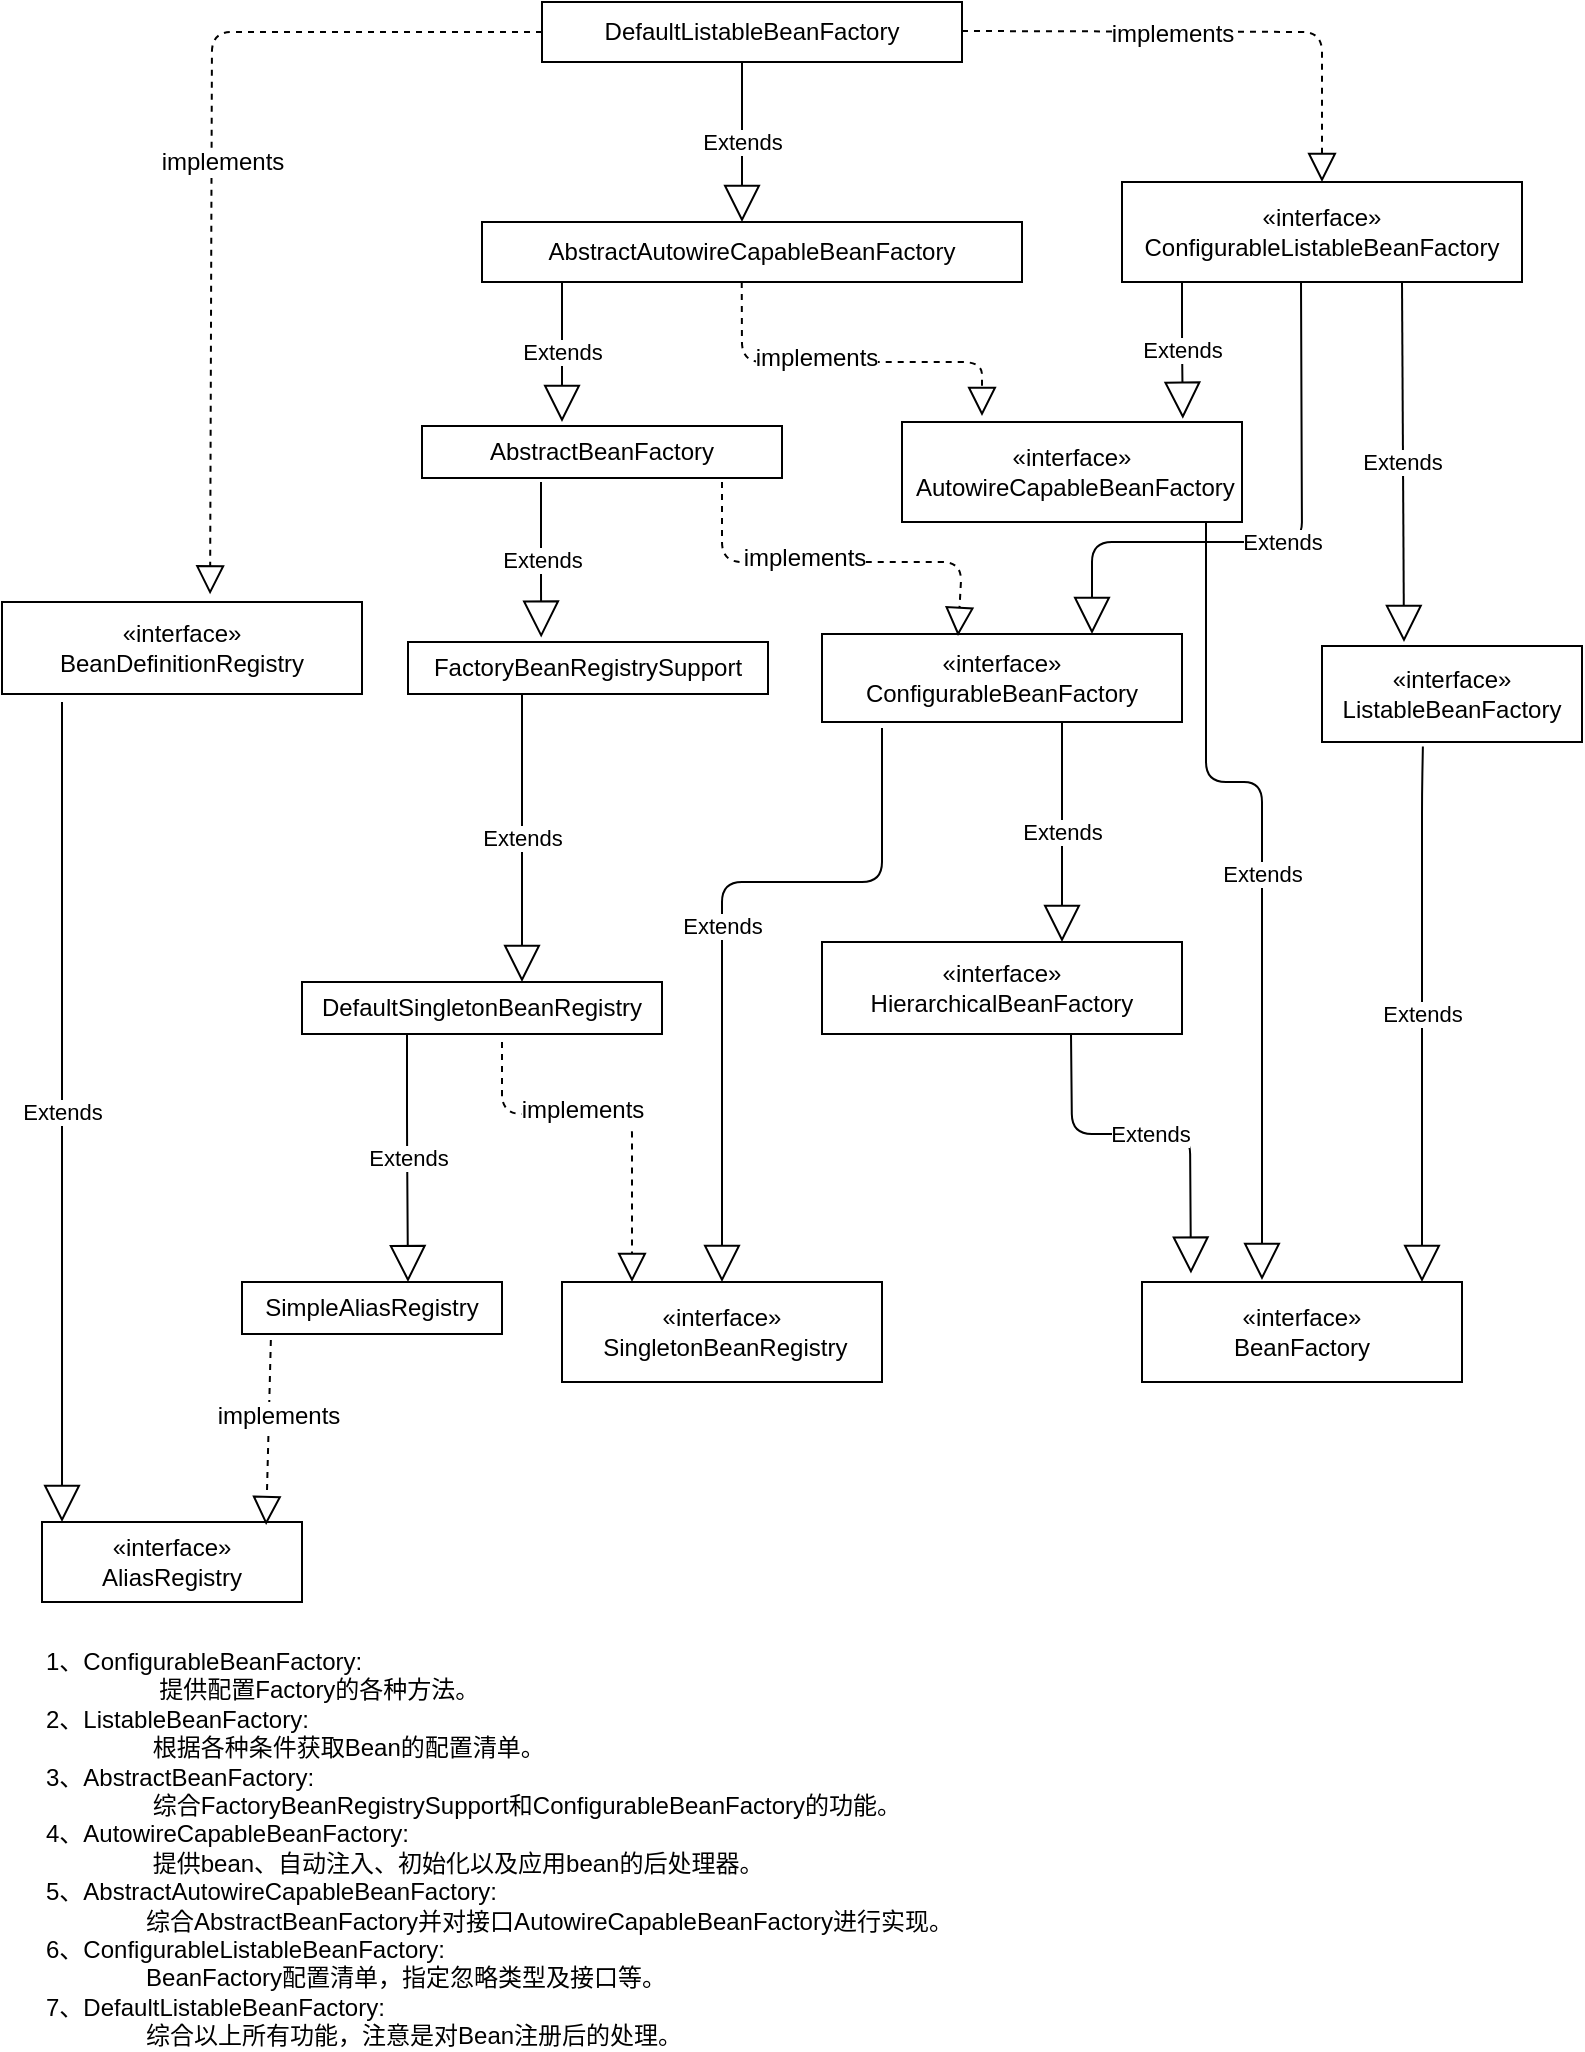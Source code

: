 <mxfile version="10.9.4" type="github"><diagram id="Caixy1yoTunGqAAwT3Vn" name="Page-1"><mxGraphModel dx="1038" dy="550" grid="1" gridSize="10" guides="1" tooltips="1" connect="1" arrows="1" fold="1" page="1" pageScale="1" pageWidth="827" pageHeight="1169" math="0" shadow="0"><root><mxCell id="0"/><mxCell id="1" parent="0"/><mxCell id="N64uy-C3JkK0Tm81TVE9-1" value="DefaultListableBeanFactory" style="rounded=0;whiteSpace=wrap;html=1;" vertex="1" parent="1"><mxGeometry x="300" y="10" width="210" height="30" as="geometry"/></mxCell><mxCell id="N64uy-C3JkK0Tm81TVE9-2" value="Extends" style="endArrow=block;endSize=16;endFill=0;html=1;" edge="1" parent="1"><mxGeometry width="160" relative="1" as="geometry"><mxPoint x="400" y="40" as="sourcePoint"/><mxPoint x="400" y="120" as="targetPoint"/><Array as="points"><mxPoint x="400" y="90"/></Array></mxGeometry></mxCell><mxCell id="N64uy-C3JkK0Tm81TVE9-4" value="AbstractAutowireCapableBeanFactory" style="rounded=0;whiteSpace=wrap;html=1;" vertex="1" parent="1"><mxGeometry x="270" y="120" width="270" height="30" as="geometry"/></mxCell><mxCell id="N64uy-C3JkK0Tm81TVE9-6" value="" style="endArrow=block;dashed=1;endFill=0;endSize=12;html=1;entryX=0.5;entryY=0;entryDx=0;entryDy=0;" edge="1" parent="1" target="N64uy-C3JkK0Tm81TVE9-7"><mxGeometry width="160" relative="1" as="geometry"><mxPoint x="510" y="24.5" as="sourcePoint"/><mxPoint x="690" y="80" as="targetPoint"/><Array as="points"><mxPoint x="690" y="25"/></Array></mxGeometry></mxCell><mxCell id="N64uy-C3JkK0Tm81TVE9-18" value="implements" style="text;html=1;resizable=0;points=[];align=center;verticalAlign=middle;labelBackgroundColor=#ffffff;" vertex="1" connectable="0" parent="N64uy-C3JkK0Tm81TVE9-6"><mxGeometry x="-0.18" y="-1" relative="1" as="geometry"><mxPoint as="offset"/></mxGeometry></mxCell><mxCell id="N64uy-C3JkK0Tm81TVE9-7" value="&lt;span style=&quot;white-space: nowrap&quot;&gt;«interface»&lt;/span&gt;&lt;br&gt;ConfigurableListableBeanFactory" style="rounded=0;whiteSpace=wrap;html=1;" vertex="1" parent="1"><mxGeometry x="590" y="100" width="200" height="50" as="geometry"/></mxCell><mxCell id="N64uy-C3JkK0Tm81TVE9-9" value="&lt;span style=&quot;white-space: nowrap&quot;&gt;«interface»&lt;/span&gt;&lt;span style=&quot;text-align: left&quot;&gt;&lt;br&gt;&amp;nbsp;AutowireCapableBeanFactory&lt;/span&gt;" style="rounded=0;whiteSpace=wrap;html=1;" vertex="1" parent="1"><mxGeometry x="480" y="220" width="170" height="50" as="geometry"/></mxCell><mxCell id="N64uy-C3JkK0Tm81TVE9-10" value="&lt;span style=&quot;white-space: nowrap&quot;&gt;«interface»&lt;/span&gt;&lt;span style=&quot;text-align: left&quot;&gt;&lt;br&gt;ConfigurableBeanFactory&lt;/span&gt;" style="rounded=0;whiteSpace=wrap;html=1;" vertex="1" parent="1"><mxGeometry x="440" y="326" width="180" height="44" as="geometry"/></mxCell><mxCell id="N64uy-C3JkK0Tm81TVE9-11" value="&lt;span style=&quot;white-space: nowrap&quot;&gt;«interface»&lt;/span&gt;&lt;span style=&quot;text-align: left&quot;&gt;&lt;br&gt;ListableBeanFactory&lt;/span&gt;" style="rounded=0;whiteSpace=wrap;html=1;" vertex="1" parent="1"><mxGeometry x="690" y="332" width="130" height="48" as="geometry"/></mxCell><mxCell id="N64uy-C3JkK0Tm81TVE9-16" value="" style="endArrow=block;dashed=1;endFill=0;endSize=12;html=1;exitX=0.481;exitY=1;exitDx=0;exitDy=0;exitPerimeter=0;" edge="1" parent="1" source="N64uy-C3JkK0Tm81TVE9-4"><mxGeometry width="160" relative="1" as="geometry"><mxPoint x="400" y="160" as="sourcePoint"/><mxPoint x="520" y="217" as="targetPoint"/><Array as="points"><mxPoint x="400" y="190"/><mxPoint x="520" y="190"/></Array></mxGeometry></mxCell><mxCell id="N64uy-C3JkK0Tm81TVE9-19" value="implements" style="text;html=1;resizable=0;points=[];align=center;verticalAlign=middle;labelBackgroundColor=#ffffff;" vertex="1" connectable="0" parent="N64uy-C3JkK0Tm81TVE9-16"><mxGeometry x="-0.179" y="2" relative="1" as="geometry"><mxPoint as="offset"/></mxGeometry></mxCell><mxCell id="N64uy-C3JkK0Tm81TVE9-17" value="Extends" style="endArrow=block;endSize=16;endFill=0;html=1;entryX=0.826;entryY=-0.033;entryDx=0;entryDy=0;entryPerimeter=0;" edge="1" parent="1" target="N64uy-C3JkK0Tm81TVE9-9"><mxGeometry width="160" relative="1" as="geometry"><mxPoint x="620" y="150" as="sourcePoint"/><mxPoint x="620" y="210" as="targetPoint"/><Array as="points"><mxPoint x="620" y="180"/></Array></mxGeometry></mxCell><mxCell id="N64uy-C3JkK0Tm81TVE9-21" value="&lt;span style=&quot;white-space: nowrap&quot;&gt;«interface»&lt;/span&gt;&lt;span style=&quot;text-align: left ; white-space: nowrap&quot;&gt;&lt;br&gt;BeanDefinitionRegistry&lt;/span&gt;" style="rounded=0;whiteSpace=wrap;html=1;" vertex="1" parent="1"><mxGeometry x="30" y="310" width="180" height="46" as="geometry"/></mxCell><mxCell id="N64uy-C3JkK0Tm81TVE9-22" value="&lt;span style=&quot;text-align: left ; white-space: nowrap&quot;&gt;AbstractBeanFactory&lt;/span&gt;" style="rounded=0;whiteSpace=wrap;html=1;" vertex="1" parent="1"><mxGeometry x="240" y="222" width="180" height="26" as="geometry"/></mxCell><mxCell id="N64uy-C3JkK0Tm81TVE9-26" value="" style="endArrow=block;dashed=1;endFill=0;endSize=12;html=1;exitX=0;exitY=0.5;exitDx=0;exitDy=0;entryX=0.578;entryY=-0.083;entryDx=0;entryDy=0;entryPerimeter=0;" edge="1" parent="1" source="N64uy-C3JkK0Tm81TVE9-1" target="N64uy-C3JkK0Tm81TVE9-21"><mxGeometry width="160" relative="1" as="geometry"><mxPoint x="135" y="20" as="sourcePoint"/><mxPoint x="135" y="300" as="targetPoint"/><Array as="points"><mxPoint x="135" y="25"/></Array></mxGeometry></mxCell><mxCell id="N64uy-C3JkK0Tm81TVE9-27" value="implements" style="text;html=1;resizable=0;points=[];align=center;verticalAlign=middle;labelBackgroundColor=#ffffff;" vertex="1" connectable="0" parent="N64uy-C3JkK0Tm81TVE9-26"><mxGeometry x="-0.11" y="71" relative="1" as="geometry"><mxPoint x="-66" y="31" as="offset"/></mxGeometry></mxCell><mxCell id="N64uy-C3JkK0Tm81TVE9-28" value="Extends" style="endArrow=block;endSize=16;endFill=0;html=1;" edge="1" parent="1"><mxGeometry width="160" relative="1" as="geometry"><mxPoint x="310" y="150" as="sourcePoint"/><mxPoint x="310" y="220" as="targetPoint"/><Array as="points"><mxPoint x="310" y="200"/></Array></mxGeometry></mxCell><mxCell id="N64uy-C3JkK0Tm81TVE9-30" value="&lt;span style=&quot;text-align: left ; white-space: nowrap&quot;&gt;FactoryBeanRegistrySupport&lt;/span&gt;" style="rounded=0;whiteSpace=wrap;html=1;" vertex="1" parent="1"><mxGeometry x="233" y="330" width="180" height="26" as="geometry"/></mxCell><mxCell id="N64uy-C3JkK0Tm81TVE9-31" value="Extends" style="endArrow=block;endSize=16;endFill=0;html=1;entryX=0.37;entryY=-0.085;entryDx=0;entryDy=0;entryPerimeter=0;" edge="1" parent="1" target="N64uy-C3JkK0Tm81TVE9-30"><mxGeometry width="160" relative="1" as="geometry"><mxPoint x="299.5" y="250" as="sourcePoint"/><mxPoint x="299.5" y="320" as="targetPoint"/><Array as="points"><mxPoint x="299.5" y="300"/></Array></mxGeometry></mxCell><mxCell id="N64uy-C3JkK0Tm81TVE9-32" value="" style="endArrow=block;dashed=1;endFill=0;endSize=12;html=1;exitX=0.481;exitY=1;exitDx=0;exitDy=0;exitPerimeter=0;" edge="1" parent="1"><mxGeometry width="160" relative="1" as="geometry"><mxPoint x="390" y="250" as="sourcePoint"/><mxPoint x="508" y="327" as="targetPoint"/><Array as="points"><mxPoint x="390" y="290"/><mxPoint x="510" y="290"/></Array></mxGeometry></mxCell><mxCell id="N64uy-C3JkK0Tm81TVE9-33" value="implements" style="text;html=1;resizable=0;points=[];align=center;verticalAlign=middle;labelBackgroundColor=#ffffff;" vertex="1" connectable="0" parent="N64uy-C3JkK0Tm81TVE9-32"><mxGeometry x="-0.179" y="2" relative="1" as="geometry"><mxPoint as="offset"/></mxGeometry></mxCell><mxCell id="N64uy-C3JkK0Tm81TVE9-35" value="&lt;span style=&quot;white-space: nowrap&quot;&gt;«interface»&lt;/span&gt;&lt;span style=&quot;text-align: left ; white-space: nowrap&quot;&gt;&lt;br&gt;BeanFactory&lt;/span&gt;" style="rounded=0;whiteSpace=wrap;html=1;" vertex="1" parent="1"><mxGeometry x="600" y="650" width="160" height="50" as="geometry"/></mxCell><mxCell id="N64uy-C3JkK0Tm81TVE9-36" value="Extends" style="endArrow=block;endSize=16;endFill=0;html=1;" edge="1" parent="1"><mxGeometry width="160" relative="1" as="geometry"><mxPoint x="632" y="270" as="sourcePoint"/><mxPoint x="660" y="649" as="targetPoint"/><Array as="points"><mxPoint x="632" y="400"/><mxPoint x="660" y="400"/></Array></mxGeometry></mxCell><mxCell id="N64uy-C3JkK0Tm81TVE9-38" value="Extends" style="endArrow=block;endSize=16;endFill=0;html=1;" edge="1" parent="1"><mxGeometry width="160" relative="1" as="geometry"><mxPoint x="730" y="150" as="sourcePoint"/><mxPoint x="731" y="330" as="targetPoint"/><Array as="points"/></mxGeometry></mxCell><mxCell id="N64uy-C3JkK0Tm81TVE9-39" value="Extends" style="endArrow=block;endSize=16;endFill=0;html=1;entryX=0.75;entryY=0;entryDx=0;entryDy=0;" edge="1" parent="1" target="N64uy-C3JkK0Tm81TVE9-10"><mxGeometry width="160" relative="1" as="geometry"><mxPoint x="679.5" y="150" as="sourcePoint"/><mxPoint x="680.5" y="320" as="targetPoint"/><Array as="points"><mxPoint x="680" y="280"/><mxPoint x="575" y="280"/></Array></mxGeometry></mxCell><mxCell id="N64uy-C3JkK0Tm81TVE9-41" value="&lt;span style=&quot;white-space: nowrap&quot;&gt;«interface»&lt;/span&gt;&lt;span style=&quot;text-align: left ; white-space: nowrap&quot;&gt;&lt;br&gt;&amp;nbsp;SingletonBeanRegistry&lt;/span&gt;" style="rounded=0;whiteSpace=wrap;html=1;" vertex="1" parent="1"><mxGeometry x="310" y="650" width="160" height="50" as="geometry"/></mxCell><mxCell id="N64uy-C3JkK0Tm81TVE9-42" value="&lt;span style=&quot;white-space: nowrap&quot;&gt;«interface»&lt;/span&gt;&lt;span style=&quot;text-align: left ; white-space: nowrap&quot;&gt;&lt;br&gt;HierarchicalBeanFactory&lt;/span&gt;" style="rounded=0;whiteSpace=wrap;html=1;" vertex="1" parent="1"><mxGeometry x="440" y="480" width="180" height="46" as="geometry"/></mxCell><mxCell id="N64uy-C3JkK0Tm81TVE9-43" value="Extends" style="endArrow=block;endSize=16;endFill=0;html=1;" edge="1" parent="1"><mxGeometry width="160" relative="1" as="geometry"><mxPoint x="560" y="370" as="sourcePoint"/><mxPoint x="560" y="480" as="targetPoint"/><Array as="points"><mxPoint x="560" y="406"/></Array></mxGeometry></mxCell><mxCell id="N64uy-C3JkK0Tm81TVE9-44" value="Extends" style="endArrow=block;endSize=16;endFill=0;html=1;entryX=0.5;entryY=0;entryDx=0;entryDy=0;" edge="1" parent="1" target="N64uy-C3JkK0Tm81TVE9-41"><mxGeometry width="160" relative="1" as="geometry"><mxPoint x="470" y="373" as="sourcePoint"/><mxPoint x="470" y="500" as="targetPoint"/><Array as="points"><mxPoint x="470" y="450"/><mxPoint x="390" y="450"/></Array></mxGeometry></mxCell><mxCell id="N64uy-C3JkK0Tm81TVE9-45" value="Extends" style="endArrow=block;endSize=16;endFill=0;html=1;entryX=0.875;entryY=0;entryDx=0;entryDy=0;entryPerimeter=0;exitX=0.388;exitY=1.046;exitDx=0;exitDy=0;exitPerimeter=0;" edge="1" parent="1" source="N64uy-C3JkK0Tm81TVE9-11" target="N64uy-C3JkK0Tm81TVE9-35"><mxGeometry width="160" relative="1" as="geometry"><mxPoint x="740" y="390" as="sourcePoint"/><mxPoint x="740" y="500" as="targetPoint"/><Array as="points"><mxPoint x="740" y="406"/></Array></mxGeometry></mxCell><mxCell id="N64uy-C3JkK0Tm81TVE9-47" value="&lt;span style=&quot;text-align: left ; white-space: nowrap&quot;&gt;DefaultSingletonBeanRegistry&lt;/span&gt;" style="rounded=0;whiteSpace=wrap;html=1;" vertex="1" parent="1"><mxGeometry x="180" y="500" width="180" height="26" as="geometry"/></mxCell><mxCell id="N64uy-C3JkK0Tm81TVE9-48" value="Extends" style="endArrow=block;endSize=16;endFill=0;html=1;entryX=0.153;entryY=-0.085;entryDx=0;entryDy=0;entryPerimeter=0;" edge="1" parent="1" target="N64uy-C3JkK0Tm81TVE9-35"><mxGeometry width="160" relative="1" as="geometry"><mxPoint x="564.5" y="526" as="sourcePoint"/><mxPoint x="564.5" y="670" as="targetPoint"/><Array as="points"><mxPoint x="565" y="576"/><mxPoint x="624" y="576"/></Array></mxGeometry></mxCell><mxCell id="N64uy-C3JkK0Tm81TVE9-49" value="Extends" style="endArrow=block;endSize=16;endFill=0;html=1;entryX=0.669;entryY=-0.008;entryDx=0;entryDy=0;entryPerimeter=0;" edge="1" parent="1"><mxGeometry width="160" relative="1" as="geometry"><mxPoint x="290" y="356" as="sourcePoint"/><mxPoint x="290" y="500" as="targetPoint"/><Array as="points"><mxPoint x="290" y="406"/></Array></mxGeometry></mxCell><mxCell id="N64uy-C3JkK0Tm81TVE9-51" value="" style="endArrow=block;dashed=1;endFill=0;endSize=12;html=1;" edge="1" parent="1"><mxGeometry width="160" relative="1" as="geometry"><mxPoint x="280" y="530" as="sourcePoint"/><mxPoint x="345" y="650" as="targetPoint"/><Array as="points"><mxPoint x="280" y="566"/><mxPoint x="345" y="566"/></Array></mxGeometry></mxCell><mxCell id="N64uy-C3JkK0Tm81TVE9-52" value="implements" style="text;html=1;resizable=0;points=[];align=center;verticalAlign=middle;labelBackgroundColor=#ffffff;" vertex="1" connectable="0" parent="N64uy-C3JkK0Tm81TVE9-51"><mxGeometry x="-0.179" y="2" relative="1" as="geometry"><mxPoint as="offset"/></mxGeometry></mxCell><mxCell id="N64uy-C3JkK0Tm81TVE9-53" value="&lt;span style=&quot;text-align: left ; white-space: nowrap&quot;&gt;SimpleAliasRegistry&lt;/span&gt;" style="rounded=0;whiteSpace=wrap;html=1;" vertex="1" parent="1"><mxGeometry x="150" y="650" width="130" height="26" as="geometry"/></mxCell><mxCell id="N64uy-C3JkK0Tm81TVE9-54" value="Extends" style="endArrow=block;endSize=16;endFill=0;html=1;" edge="1" parent="1"><mxGeometry width="160" relative="1" as="geometry"><mxPoint x="232.5" y="526" as="sourcePoint"/><mxPoint x="233" y="650" as="targetPoint"/><Array as="points"><mxPoint x="232.5" y="576"/></Array></mxGeometry></mxCell><mxCell id="N64uy-C3JkK0Tm81TVE9-56" value="&lt;span style=&quot;white-space: nowrap&quot;&gt;«interface»&lt;/span&gt;&lt;span style=&quot;text-align: left ; white-space: nowrap&quot;&gt;&lt;br&gt;AliasRegistry&lt;/span&gt;" style="rounded=0;whiteSpace=wrap;html=1;" vertex="1" parent="1"><mxGeometry x="50" y="770" width="130" height="40" as="geometry"/></mxCell><mxCell id="N64uy-C3JkK0Tm81TVE9-57" value="Extends" style="endArrow=block;endSize=16;endFill=0;html=1;entryX=0.077;entryY=0;entryDx=0;entryDy=0;entryPerimeter=0;" edge="1" parent="1" target="N64uy-C3JkK0Tm81TVE9-56"><mxGeometry width="160" relative="1" as="geometry"><mxPoint x="60" y="360" as="sourcePoint"/><mxPoint x="60" y="504" as="targetPoint"/><Array as="points"><mxPoint x="60" y="410"/></Array></mxGeometry></mxCell><mxCell id="N64uy-C3JkK0Tm81TVE9-60" value="" style="endArrow=block;dashed=1;endFill=0;endSize=12;html=1;entryX=0.862;entryY=0.038;entryDx=0;entryDy=0;entryPerimeter=0;exitX=0.111;exitY=1.115;exitDx=0;exitDy=0;exitPerimeter=0;" edge="1" parent="1" source="N64uy-C3JkK0Tm81TVE9-53" target="N64uy-C3JkK0Tm81TVE9-56"><mxGeometry width="160" relative="1" as="geometry"><mxPoint x="30" y="820" as="sourcePoint"/><mxPoint x="190" y="820" as="targetPoint"/></mxGeometry></mxCell><mxCell id="N64uy-C3JkK0Tm81TVE9-62" value="implements" style="text;html=1;resizable=0;points=[];align=center;verticalAlign=middle;labelBackgroundColor=#ffffff;" vertex="1" connectable="0" parent="1"><mxGeometry x="330" y="574" as="geometry"><mxPoint x="-162" y="143" as="offset"/></mxGeometry></mxCell><mxCell id="N64uy-C3JkK0Tm81TVE9-63" value="1、ConfigurableBeanFactory:&lt;br&gt;&amp;nbsp; &amp;nbsp; &amp;nbsp; &amp;nbsp; &amp;nbsp; &amp;nbsp; &amp;nbsp; &amp;nbsp; &amp;nbsp;提供配置Factory的各种方法。&lt;br&gt;2、ListableBeanFactory:&lt;br&gt;&amp;nbsp; &amp;nbsp; &amp;nbsp; &amp;nbsp; &amp;nbsp; &amp;nbsp; &amp;nbsp; &amp;nbsp; 根据各种条件获取Bean的配置清单。&lt;br&gt;3、AbstractBeanFactory:&lt;br&gt;&amp;nbsp; &amp;nbsp; &amp;nbsp; &amp;nbsp; &amp;nbsp; &amp;nbsp; &amp;nbsp; &amp;nbsp; 综合FactoryBeanRegistrySupport和ConfigurableBeanFactory的功能。&lt;br&gt;4、AutowireCapableBeanFactory:&lt;br&gt;&amp;nbsp; &amp;nbsp; &amp;nbsp; &amp;nbsp; &amp;nbsp; &amp;nbsp; &amp;nbsp; &amp;nbsp; 提供bean、自动注入、初始化以及应用bean的后处理器。&lt;br&gt;5、AbstractAutowireCapableBeanFactory:&lt;br&gt;&amp;nbsp; &amp;nbsp; &amp;nbsp; &amp;nbsp; &amp;nbsp; &amp;nbsp; &amp;nbsp; &amp;nbsp;综合AbstractBeanFactory并对接口AutowireCapableBeanFactory进行实现。&lt;br&gt;6、ConfigurableListableBeanFactory:&lt;br&gt;&amp;nbsp; &amp;nbsp; &amp;nbsp; &amp;nbsp; &amp;nbsp; &amp;nbsp; &amp;nbsp; &amp;nbsp;BeanFactory配置清单，指定忽略类型及接口等。&lt;br&gt;7、DefaultListableBeanFactory:&lt;br&gt;&amp;nbsp; &amp;nbsp; &amp;nbsp; &amp;nbsp; &amp;nbsp; &amp;nbsp; &amp;nbsp; &amp;nbsp;综合以上所有功能，注意是对Bean注册后的处理。" style="text;html=1;resizable=0;points=[];autosize=1;align=left;verticalAlign=top;spacingTop=-4;" vertex="1" parent="1"><mxGeometry x="50" y="830" width="470" height="190" as="geometry"/></mxCell></root></mxGraphModel></diagram></mxfile>